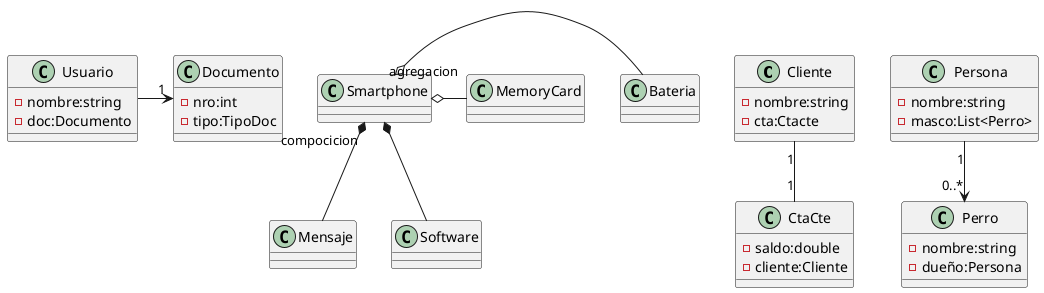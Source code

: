 @startuml
Cliente "1" -- "1" CtaCte
Usuario -> "1" Documento
Persona "1"--> "0..*" Perro

/'Asociacion'/
class Cliente{
-nombre:string
-cta:Ctacte
}

class CtaCte{
-saldo:double
-cliente:Cliente
}

/'Asociacion direccional'/
class Usuario{
-nombre:string
-doc:Documento
}

class Documento{
-nro:int
-tipo:TipoDoc
}


/'Asociacion multidireccional con multiplicidad *(n)'/
class Persona{
-nombre:string
-masco:List<Perro>
}
class Perro{
-nombre:string
-dueño:Persona
}
/'Agregacion y composicion'/
Smartphone o- Bateria
Smartphone  o- "agregacion" MemoryCard /'agregacion'/
Smartphone "compocicion" *-- Mensaje /'compocicion'/
Smartphone *-- Software

class Smartphone{}
class Bateria{}
class MemoryCard{}
class Mensaje{}
class Software{}

@enduml